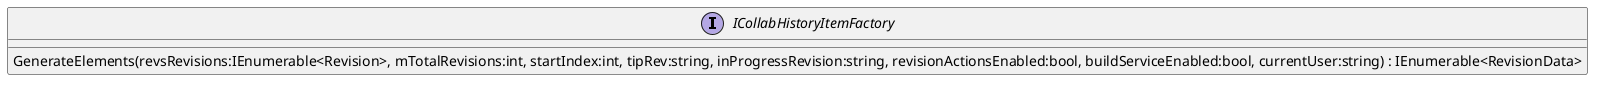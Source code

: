 @startuml
interface ICollabHistoryItemFactory {
    GenerateElements(revsRevisions:IEnumerable<Revision>, mTotalRevisions:int, startIndex:int, tipRev:string, inProgressRevision:string, revisionActionsEnabled:bool, buildServiceEnabled:bool, currentUser:string) : IEnumerable<RevisionData>
}
@enduml

